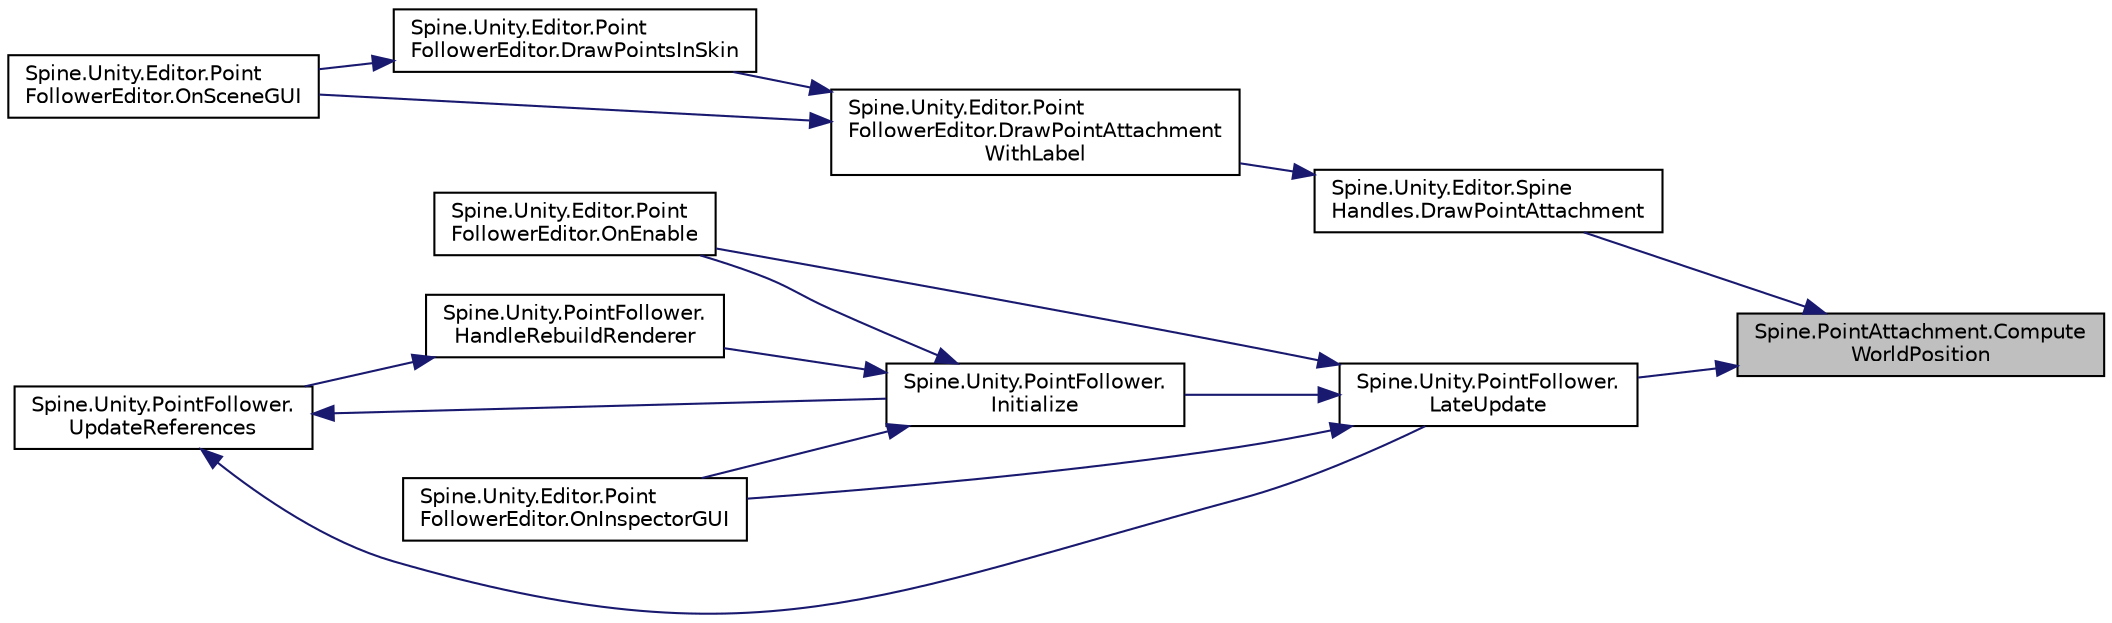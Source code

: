 digraph "Spine.PointAttachment.ComputeWorldPosition"
{
 // LATEX_PDF_SIZE
  edge [fontname="Helvetica",fontsize="10",labelfontname="Helvetica",labelfontsize="10"];
  node [fontname="Helvetica",fontsize="10",shape=record];
  rankdir="RL";
  Node1 [label="Spine.PointAttachment.Compute\lWorldPosition",height=0.2,width=0.4,color="black", fillcolor="grey75", style="filled", fontcolor="black",tooltip=" "];
  Node1 -> Node2 [dir="back",color="midnightblue",fontsize="10",style="solid"];
  Node2 [label="Spine.Unity.Editor.Spine\lHandles.DrawPointAttachment",height=0.2,width=0.4,color="black", fillcolor="white", style="filled",URL="$class_spine_1_1_unity_1_1_editor_1_1_spine_handles.html#af6434f9ad300b2867bd2dd9bd2624285",tooltip=" "];
  Node2 -> Node3 [dir="back",color="midnightblue",fontsize="10",style="solid"];
  Node3 [label="Spine.Unity.Editor.Point\lFollowerEditor.DrawPointAttachment\lWithLabel",height=0.2,width=0.4,color="black", fillcolor="white", style="filled",URL="$class_spine_1_1_unity_1_1_editor_1_1_point_follower_editor.html#ac930b3b168137689220fa120d7d61c4d",tooltip=" "];
  Node3 -> Node4 [dir="back",color="midnightblue",fontsize="10",style="solid"];
  Node4 [label="Spine.Unity.Editor.Point\lFollowerEditor.DrawPointsInSkin",height=0.2,width=0.4,color="black", fillcolor="white", style="filled",URL="$class_spine_1_1_unity_1_1_editor_1_1_point_follower_editor.html#a9f2d907c34b378315b5516d8b252a8af",tooltip=" "];
  Node4 -> Node5 [dir="back",color="midnightblue",fontsize="10",style="solid"];
  Node5 [label="Spine.Unity.Editor.Point\lFollowerEditor.OnSceneGUI",height=0.2,width=0.4,color="black", fillcolor="white", style="filled",URL="$class_spine_1_1_unity_1_1_editor_1_1_point_follower_editor.html#a4b9229dcefb0c178c13d63b2f428f068",tooltip=" "];
  Node3 -> Node5 [dir="back",color="midnightblue",fontsize="10",style="solid"];
  Node1 -> Node6 [dir="back",color="midnightblue",fontsize="10",style="solid"];
  Node6 [label="Spine.Unity.PointFollower.\lLateUpdate",height=0.2,width=0.4,color="black", fillcolor="white", style="filled",URL="$class_spine_1_1_unity_1_1_point_follower.html#a2c50158c9153fd1a6894f31876bf07d9",tooltip=" "];
  Node6 -> Node7 [dir="back",color="midnightblue",fontsize="10",style="solid"];
  Node7 [label="Spine.Unity.PointFollower.\lInitialize",height=0.2,width=0.4,color="black", fillcolor="white", style="filled",URL="$class_spine_1_1_unity_1_1_point_follower.html#a69f6add14f83be49f5c5b97c6763fa03",tooltip=" "];
  Node7 -> Node8 [dir="back",color="midnightblue",fontsize="10",style="solid"];
  Node8 [label="Spine.Unity.PointFollower.\lHandleRebuildRenderer",height=0.2,width=0.4,color="black", fillcolor="white", style="filled",URL="$class_spine_1_1_unity_1_1_point_follower.html#a13504442c1380d0fb86c690b20e37312",tooltip=" "];
  Node8 -> Node9 [dir="back",color="midnightblue",fontsize="10",style="solid"];
  Node9 [label="Spine.Unity.PointFollower.\lUpdateReferences",height=0.2,width=0.4,color="black", fillcolor="white", style="filled",URL="$class_spine_1_1_unity_1_1_point_follower.html#a6d78706cb12f1e84a9e43fd376bea797",tooltip=" "];
  Node9 -> Node7 [dir="back",color="midnightblue",fontsize="10",style="solid"];
  Node9 -> Node6 [dir="back",color="midnightblue",fontsize="10",style="solid"];
  Node7 -> Node10 [dir="back",color="midnightblue",fontsize="10",style="solid"];
  Node10 [label="Spine.Unity.Editor.Point\lFollowerEditor.OnEnable",height=0.2,width=0.4,color="black", fillcolor="white", style="filled",URL="$class_spine_1_1_unity_1_1_editor_1_1_point_follower_editor.html#a4dd5dda0fc044f38af62c8231b8656d2",tooltip=" "];
  Node7 -> Node11 [dir="back",color="midnightblue",fontsize="10",style="solid"];
  Node11 [label="Spine.Unity.Editor.Point\lFollowerEditor.OnInspectorGUI",height=0.2,width=0.4,color="black", fillcolor="white", style="filled",URL="$class_spine_1_1_unity_1_1_editor_1_1_point_follower_editor.html#a25efb18a29130bb8a7e595f6c5a8ae12",tooltip=" "];
  Node6 -> Node10 [dir="back",color="midnightblue",fontsize="10",style="solid"];
  Node6 -> Node11 [dir="back",color="midnightblue",fontsize="10",style="solid"];
}
